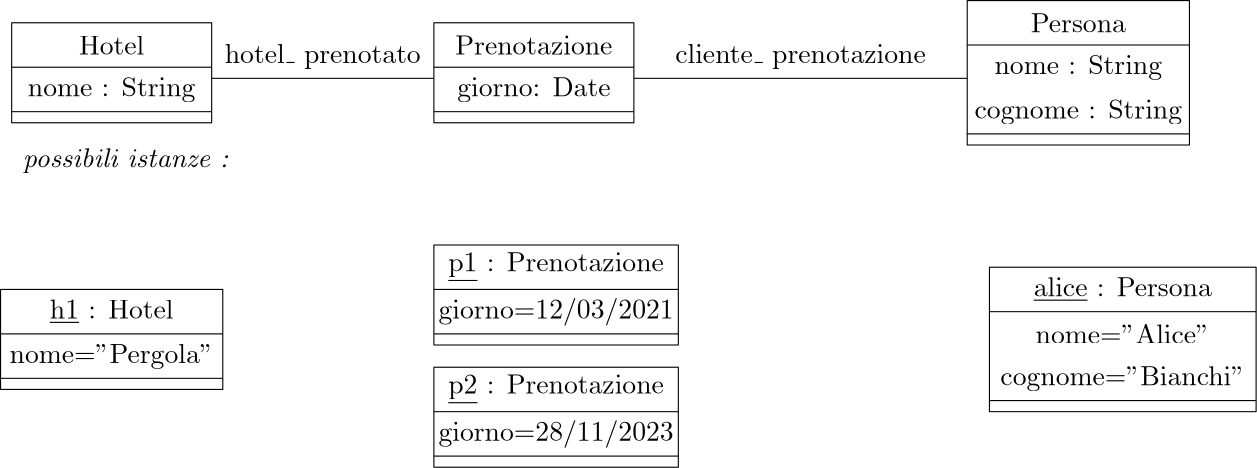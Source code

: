 <?xml version="1.0"?>
<!DOCTYPE ipe SYSTEM "ipe.dtd">
<ipe version="70218" creator="Ipe 7.2.28">
<info created="D:20240302175213" modified="D:20240302175453"/>
<ipestyle name="basic">
<symbol name="arrow/arc(spx)">
<path stroke="sym-stroke" fill="sym-stroke" pen="sym-pen">
0 0 m
-1 0.333 l
-1 -0.333 l
h
</path>
</symbol>
<symbol name="arrow/farc(spx)">
<path stroke="sym-stroke" fill="white" pen="sym-pen">
0 0 m
-1 0.333 l
-1 -0.333 l
h
</path>
</symbol>
<symbol name="arrow/ptarc(spx)">
<path stroke="sym-stroke" fill="sym-stroke" pen="sym-pen">
0 0 m
-1 0.333 l
-0.8 0 l
-1 -0.333 l
h
</path>
</symbol>
<symbol name="arrow/fptarc(spx)">
<path stroke="sym-stroke" fill="white" pen="sym-pen">
0 0 m
-1 0.333 l
-0.8 0 l
-1 -0.333 l
h
</path>
</symbol>
<symbol name="mark/circle(sx)" transformations="translations">
<path fill="sym-stroke">
0.6 0 0 0.6 0 0 e
0.4 0 0 0.4 0 0 e
</path>
</symbol>
<symbol name="mark/disk(sx)" transformations="translations">
<path fill="sym-stroke">
0.6 0 0 0.6 0 0 e
</path>
</symbol>
<symbol name="mark/fdisk(sfx)" transformations="translations">
<group>
<path fill="sym-fill">
0.5 0 0 0.5 0 0 e
</path>
<path fill="sym-stroke" fillrule="eofill">
0.6 0 0 0.6 0 0 e
0.4 0 0 0.4 0 0 e
</path>
</group>
</symbol>
<symbol name="mark/box(sx)" transformations="translations">
<path fill="sym-stroke" fillrule="eofill">
-0.6 -0.6 m
0.6 -0.6 l
0.6 0.6 l
-0.6 0.6 l
h
-0.4 -0.4 m
0.4 -0.4 l
0.4 0.4 l
-0.4 0.4 l
h
</path>
</symbol>
<symbol name="mark/square(sx)" transformations="translations">
<path fill="sym-stroke">
-0.6 -0.6 m
0.6 -0.6 l
0.6 0.6 l
-0.6 0.6 l
h
</path>
</symbol>
<symbol name="mark/fsquare(sfx)" transformations="translations">
<group>
<path fill="sym-fill">
-0.5 -0.5 m
0.5 -0.5 l
0.5 0.5 l
-0.5 0.5 l
h
</path>
<path fill="sym-stroke" fillrule="eofill">
-0.6 -0.6 m
0.6 -0.6 l
0.6 0.6 l
-0.6 0.6 l
h
-0.4 -0.4 m
0.4 -0.4 l
0.4 0.4 l
-0.4 0.4 l
h
</path>
</group>
</symbol>
<symbol name="mark/cross(sx)" transformations="translations">
<group>
<path fill="sym-stroke">
-0.43 -0.57 m
0.57 0.43 l
0.43 0.57 l
-0.57 -0.43 l
h
</path>
<path fill="sym-stroke">
-0.43 0.57 m
0.57 -0.43 l
0.43 -0.57 l
-0.57 0.43 l
h
</path>
</group>
</symbol>
<symbol name="arrow/fnormal(spx)">
<path stroke="sym-stroke" fill="white" pen="sym-pen">
0 0 m
-1 0.333 l
-1 -0.333 l
h
</path>
</symbol>
<symbol name="arrow/pointed(spx)">
<path stroke="sym-stroke" fill="sym-stroke" pen="sym-pen">
0 0 m
-1 0.333 l
-0.8 0 l
-1 -0.333 l
h
</path>
</symbol>
<symbol name="arrow/fpointed(spx)">
<path stroke="sym-stroke" fill="white" pen="sym-pen">
0 0 m
-1 0.333 l
-0.8 0 l
-1 -0.333 l
h
</path>
</symbol>
<symbol name="arrow/linear(spx)">
<path stroke="sym-stroke" pen="sym-pen">
-1 0.333 m
0 0 l
-1 -0.333 l
</path>
</symbol>
<symbol name="arrow/fdouble(spx)">
<path stroke="sym-stroke" fill="white" pen="sym-pen">
0 0 m
-1 0.333 l
-1 -0.333 l
h
-1 0 m
-2 0.333 l
-2 -0.333 l
h
</path>
</symbol>
<symbol name="arrow/double(spx)">
<path stroke="sym-stroke" fill="sym-stroke" pen="sym-pen">
0 0 m
-1 0.333 l
-1 -0.333 l
h
-1 0 m
-2 0.333 l
-2 -0.333 l
h
</path>
</symbol>
<symbol name="arrow/mid-normal(spx)">
<path stroke="sym-stroke" fill="sym-stroke" pen="sym-pen">
0.5 0 m
-0.5 0.333 l
-0.5 -0.333 l
h
</path>
</symbol>
<symbol name="arrow/mid-fnormal(spx)">
<path stroke="sym-stroke" fill="white" pen="sym-pen">
0.5 0 m
-0.5 0.333 l
-0.5 -0.333 l
h
</path>
</symbol>
<symbol name="arrow/mid-pointed(spx)">
<path stroke="sym-stroke" fill="sym-stroke" pen="sym-pen">
0.5 0 m
-0.5 0.333 l
-0.3 0 l
-0.5 -0.333 l
h
</path>
</symbol>
<symbol name="arrow/mid-fpointed(spx)">
<path stroke="sym-stroke" fill="white" pen="sym-pen">
0.5 0 m
-0.5 0.333 l
-0.3 0 l
-0.5 -0.333 l
h
</path>
</symbol>
<symbol name="arrow/mid-double(spx)">
<path stroke="sym-stroke" fill="sym-stroke" pen="sym-pen">
1 0 m
0 0.333 l
0 -0.333 l
h
0 0 m
-1 0.333 l
-1 -0.333 l
h
</path>
</symbol>
<symbol name="arrow/mid-fdouble(spx)">
<path stroke="sym-stroke" fill="white" pen="sym-pen">
1 0 m
0 0.333 l
0 -0.333 l
h
0 0 m
-1 0.333 l
-1 -0.333 l
h
</path>
</symbol>
<anglesize name="22.5 deg" value="22.5"/>
<anglesize name="30 deg" value="30"/>
<anglesize name="45 deg" value="45"/>
<anglesize name="60 deg" value="60"/>
<anglesize name="90 deg" value="90"/>
<arrowsize name="large" value="10"/>
<arrowsize name="small" value="5"/>
<arrowsize name="tiny" value="3"/>
<color name="blue" value="0 0 1"/>
<color name="brown" value="0.647 0.165 0.165"/>
<color name="darkblue" value="0 0 0.545"/>
<color name="darkcyan" value="0 0.545 0.545"/>
<color name="darkgray" value="0.663"/>
<color name="darkgreen" value="0 0.392 0"/>
<color name="darkmagenta" value="0.545 0 0.545"/>
<color name="darkorange" value="1 0.549 0"/>
<color name="darkred" value="0.545 0 0"/>
<color name="gold" value="1 0.843 0"/>
<color name="gray" value="0.745"/>
<color name="green" value="0 1 0"/>
<color name="lightblue" value="0.678 0.847 0.902"/>
<color name="lightcyan" value="0.878 1 1"/>
<color name="lightgray" value="0.827"/>
<color name="lightgreen" value="0.565 0.933 0.565"/>
<color name="lightyellow" value="1 1 0.878"/>
<color name="navy" value="0 0 0.502"/>
<color name="orange" value="1 0.647 0"/>
<color name="pink" value="1 0.753 0.796"/>
<color name="purple" value="0.627 0.125 0.941"/>
<color name="red" value="1 0 0"/>
<color name="seagreen" value="0.18 0.545 0.341"/>
<color name="turquoise" value="0.251 0.878 0.816"/>
<color name="violet" value="0.933 0.51 0.933"/>
<color name="yellow" value="1 1 0"/>
<dashstyle name="dash dot dotted" value="[4 2 1 2 1 2] 0"/>
<dashstyle name="dash dotted" value="[4 2 1 2] 0"/>
<dashstyle name="dashed" value="[4] 0"/>
<dashstyle name="dotted" value="[1 3] 0"/>
<gridsize name="10 pts (~3.5 mm)" value="10"/>
<gridsize name="14 pts (~5 mm)" value="14"/>
<gridsize name="16 pts (~6 mm)" value="16"/>
<gridsize name="20 pts (~7 mm)" value="20"/>
<gridsize name="28 pts (~10 mm)" value="28"/>
<gridsize name="32 pts (~12 mm)" value="32"/>
<gridsize name="4 pts" value="4"/>
<gridsize name="56 pts (~20 mm)" value="56"/>
<gridsize name="8 pts (~3 mm)" value="8"/>
<opacity name="10%" value="0.1"/>
<opacity name="30%" value="0.3"/>
<opacity name="50%" value="0.5"/>
<opacity name="75%" value="0.75"/>
<pen name="fat" value="1.2"/>
<pen name="heavier" value="0.8"/>
<pen name="ultrafat" value="2"/>
<symbolsize name="large" value="5"/>
<symbolsize name="small" value="2"/>
<symbolsize name="tiny" value="1.1"/>
<textsize name="Huge" value="\Huge"/>
<textsize name="LARGE" value="\LARGE"/>
<textsize name="Large" value="\Large"/>
<textsize name="footnote" value="\footnotesize"/>
<textsize name="huge" value="\huge"/>
<textsize name="large" value="\large"/>
<textsize name="script" value="\scriptsize"/>
<textsize name="small" value="\small"/>
<textsize name="tiny" value="\tiny"/>
<textstyle name="center" begin="\begin{center}" end="\end{center}"/>
<textstyle name="item" begin="\begin{itemize}\item{}" end="\end{itemize}"/>
<textstyle name="itemize" begin="\begin{itemize}" end="\end{itemize}"/>
<tiling name="falling" angle="-60" step="4" width="1"/>
<tiling name="rising" angle="30" step="4" width="1"/>
</ipestyle>
<page>
<layer name="alpha"/>
<view layers="alpha" active="alpha"/>
<text layer="alpha" matrix="1 0 0 1 -52 -24" transformations="translations" pos="192 720" stroke="black" type="label" width="23.523" height="6.918" depth="0" halign="center" valign="center">Hotel</text>
<text matrix="1 0 0 1 -52 -40" transformations="translations" pos="192 720" stroke="black" type="label" width="60.357" height="6.815" depth="1.93" halign="center" valign="center">nome : String</text>
<path matrix="1 0 0 1 -52 -24" stroke="black">
156 696 m
228 696 l
</path>
<path matrix="1 0 0 1 -52 -24" stroke="black">
156 712 m
228 712 l
</path>
<path matrix="1 0 0 1 -204 -24" stroke="black">
308 728 m
308 692 l
380 692 l
380 728 l
h
</path>
<text matrix="1 0 0 1 296 -16" transformations="translations" pos="192 720" stroke="black" type="label" width="34.26" height="6.808" depth="0" halign="center" valign="center">Persona</text>
<text matrix="1 0 0 1 296 -32" transformations="translations" pos="192 720" stroke="black" type="label" width="60.357" height="6.815" depth="1.93" halign="center" valign="center">nome : String</text>
<text matrix="1 0 0 1 296 -48" transformations="translations" pos="192 720" stroke="black" type="label" width="74.748" height="6.815" depth="1.93" halign="center" valign="center">cognome : String</text>
<path matrix="1 0 0 1 -44 80" stroke="black">
492 632 m
492 584 l
572 584 l
572 632 l
h
</path>
<path matrix="1 0 0 1 -44 80" stroke="black">
492 616 m
572 616 l
</path>
<path matrix="1 0 0 1 -44 80" stroke="black">
492 584 m
492 580 l
572 580 l
572 584 l
</path>
<text matrix="1 0 0 1 100 -24" transformations="translations" pos="192 720" stroke="black" type="label" width="56.621" height="6.808" depth="0" halign="center" valign="center">Prenotazione</text>
<text matrix="1 0 0 1 100 -40" transformations="translations" pos="192 720" stroke="black" type="label" width="55.237" height="6.815" depth="1.93" halign="center" valign="center">giorno: Date</text>
<path matrix="1 0 0 1 100 -24" stroke="black">
156 696 m
228 696 l
</path>
<path matrix="1 0 0 1 100 -24" stroke="black">
156 712 m
228 712 l
</path>
<path matrix="1 0 0 1 -52 -24" stroke="black">
308 728 m
308 692 l
380 692 l
380 728 l
h
</path>
<text transformations="translations" pos="108 652" stroke="0" type="label" width="74.668" height="6.926" depth="1.93" valign="baseline">\textit{possibili istanze :}</text>
<text matrix="1 0 0 1 -52 -120" transformations="translations" pos="192 720" stroke="black" type="label" width="44.555" height="6.921" depth="1.99" halign="center" valign="center">\underline{h1} : Hotel</text>
<text matrix="1 0 0 1 -52 -136" transformations="translations" pos="192 720" stroke="black" type="label" width="73.502" height="6.926" depth="1.93" halign="center" valign="center">nome=&quot;Pergola&quot;</text>
<path matrix="1 0 0 1 -72 12" stroke="0">
172 596 m
172 560 l
252 560 l
252 596 l
h
</path>
<path matrix="1 0 0 1 -72 12" stroke="0">
172 580 m
252 580 l
</path>
<path matrix="1 0 0 1 -72 12" stroke="0">
172 564 m
252 564 l
</path>
<text matrix="1 0 0 1 312 -112" transformations="translations" pos="192 720" stroke="black" type="label" width="64.148" height="6.921" depth="1.99" halign="center" valign="center">\underline{alice} : Persona</text>
<text matrix="1 0 0 1 312 -128" transformations="translations" pos="192 720" stroke="black" type="label" width="62.82" height="6.918" depth="0" halign="center" valign="center">nome=&quot;Alice&quot;</text>
<text matrix="1 0 0 1 312 -144" transformations="translations" pos="192 720" stroke="black" type="label" width="88.142" height="6.926" depth="1.93" halign="center" valign="center">cognome=&quot;Bianchi&quot;</text>
<path matrix="1 0 0 1 132 12" stroke="0">
324 604 m
324 552 l
420 552 l
420 604 l
h
</path>
<path matrix="1 0 0 1 132 12" stroke="0">
324 588 m
420 588 l
</path>
<path matrix="1 0 0 1 132 12" stroke="0">
324 556 m
420 556 l
</path>
<text matrix="1 0 0 1 108 -104" transformations="translations" pos="192 720" stroke="black" type="label" width="77.653" height="6.807" depth="3.93" halign="center" valign="center">\underline{p1} : Prenotazione</text>
<text matrix="1 0 0 1 108 -120" transformations="translations" pos="192 720" stroke="black" type="label" width="84.71" height="7.473" depth="2.49" halign="center" valign="center">giorno=12/03/2021</text>
<path stroke="0">
256 624 m
256 588 l
344 588 l
344 624 l
h
</path>
<path stroke="0">
256 592 m
344 592 l
</path>
<path stroke="0">
256 608 m
344 608 l
</path>
<text matrix="1 0 0 1 108 -148" transformations="translations" pos="192 720" stroke="black" type="label" width="77.653" height="6.807" depth="3.93" halign="center" valign="center">\underline{p2} : Prenotazione</text>
<text matrix="1 0 0 1 108 -164" transformations="translations" pos="192 720" stroke="black" type="label" width="84.71" height="7.473" depth="2.49" halign="center" valign="center">giorno=28/11/2023</text>
<path matrix="1 0 0 1 0 -44" stroke="0">
256 624 m
256 588 l
344 588 l
344 624 l
h
</path>
<path matrix="1 0 0 1 0 -44" stroke="0">
256 592 m
344 592 l
</path>
<path matrix="1 0 0 1 0 -44" stroke="0">
256 608 m
344 608 l
</path>
<text matrix="1 0 0 1 24 -28" transformations="translations" pos="192 720" stroke="black" type="label" width="70.585" height="6.926" depth="1.93" halign="center" valign="center">hotel\_ prenotato</text>
<text matrix="1 0 0 1 196 -28" transformations="translations" pos="192 720" stroke="black" type="label" width="90.234" height="6.926" depth="1.93" halign="center" valign="center">cliente\_ prenotazione</text>
<path stroke="0">
256 684 m
176 684 l
</path>
<path stroke="0">
328 684 m
448 684 l
</path>
</page>
</ipe>
